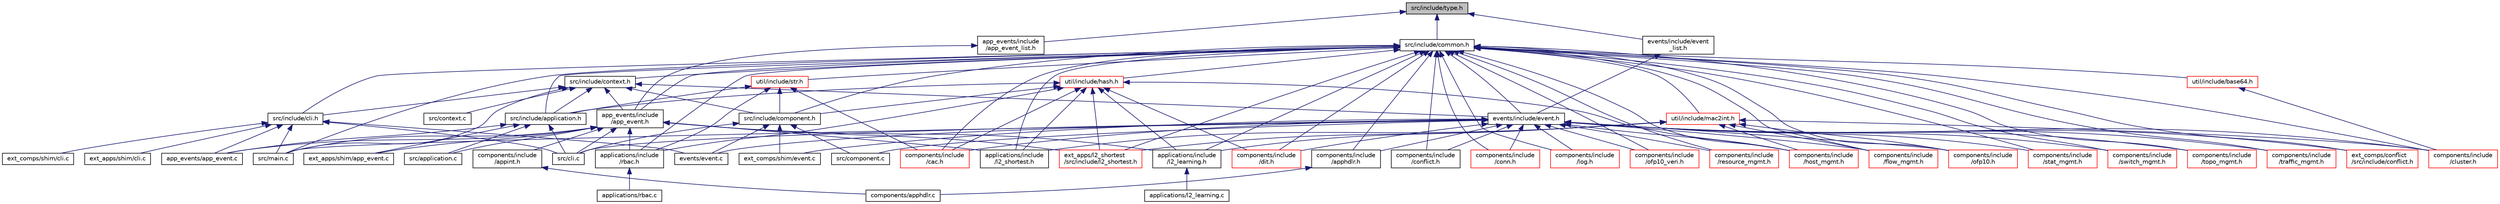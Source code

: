 digraph "src/include/type.h"
{
  edge [fontname="Helvetica",fontsize="10",labelfontname="Helvetica",labelfontsize="10"];
  node [fontname="Helvetica",fontsize="10",shape=record];
  Node1 [label="src/include/type.h",height=0.2,width=0.4,color="black", fillcolor="grey75", style="filled", fontcolor="black"];
  Node1 -> Node2 [dir="back",color="midnightblue",fontsize="10",style="solid",fontname="Helvetica"];
  Node2 [label="src/include/common.h",height=0.2,width=0.4,color="black", fillcolor="white", style="filled",URL="$src_2include_2common_8h.html"];
  Node2 -> Node3 [dir="back",color="midnightblue",fontsize="10",style="solid",fontname="Helvetica"];
  Node3 [label="app_events/include\l/app_event.h",height=0.2,width=0.4,color="black", fillcolor="white", style="filled",URL="$app__events_2include_2app__event_8h.html"];
  Node3 -> Node4 [dir="back",color="midnightblue",fontsize="10",style="solid",fontname="Helvetica"];
  Node4 [label="app_events/app_event.c",height=0.2,width=0.4,color="black", fillcolor="white", style="filled",URL="$app__events_2app__event_8c.html"];
  Node3 -> Node5 [dir="back",color="midnightblue",fontsize="10",style="solid",fontname="Helvetica"];
  Node5 [label="applications/include\l/l2_learning.h",height=0.2,width=0.4,color="black", fillcolor="white", style="filled",URL="$l2__learning_8h.html"];
  Node5 -> Node6 [dir="back",color="midnightblue",fontsize="10",style="solid",fontname="Helvetica"];
  Node6 [label="applications/l2_learning.c",height=0.2,width=0.4,color="black", fillcolor="white", style="filled",URL="$l2__learning_8c.html"];
  Node3 -> Node7 [dir="back",color="midnightblue",fontsize="10",style="solid",fontname="Helvetica"];
  Node7 [label="applications/include\l/l2_shortest.h",height=0.2,width=0.4,color="black", fillcolor="white", style="filled",URL="$applications_2include_2l2__shortest_8h.html"];
  Node3 -> Node8 [dir="back",color="midnightblue",fontsize="10",style="solid",fontname="Helvetica"];
  Node8 [label="applications/include\l/rbac.h",height=0.2,width=0.4,color="black", fillcolor="white", style="filled",URL="$rbac_8h.html"];
  Node8 -> Node9 [dir="back",color="midnightblue",fontsize="10",style="solid",fontname="Helvetica"];
  Node9 [label="applications/rbac.c",height=0.2,width=0.4,color="black", fillcolor="white", style="filled",URL="$rbac_8c.html"];
  Node3 -> Node10 [dir="back",color="midnightblue",fontsize="10",style="solid",fontname="Helvetica"];
  Node10 [label="components/include\l/appint.h",height=0.2,width=0.4,color="black", fillcolor="white", style="filled",URL="$appint_8h.html"];
  Node10 -> Node11 [dir="back",color="midnightblue",fontsize="10",style="solid",fontname="Helvetica"];
  Node11 [label="components/apphdlr.c",height=0.2,width=0.4,color="black", fillcolor="white", style="filled",URL="$apphdlr_8c.html"];
  Node3 -> Node12 [dir="back",color="midnightblue",fontsize="10",style="solid",fontname="Helvetica"];
  Node12 [label="ext_apps/shim/app_event.c",height=0.2,width=0.4,color="black", fillcolor="white", style="filled",URL="$ext__apps_2shim_2app__event_8c.html"];
  Node3 -> Node13 [dir="back",color="midnightblue",fontsize="10",style="solid",fontname="Helvetica"];
  Node13 [label="ext_apps/l2_shortest\l/src/include/l2_shortest.h",height=0.2,width=0.4,color="red", fillcolor="white", style="filled",URL="$ext__apps_2l2__shortest_2src_2include_2l2__shortest_8h.html"];
  Node3 -> Node16 [dir="back",color="midnightblue",fontsize="10",style="solid",fontname="Helvetica"];
  Node16 [label="src/application.c",height=0.2,width=0.4,color="black", fillcolor="white", style="filled",URL="$application_8c.html"];
  Node3 -> Node17 [dir="back",color="midnightblue",fontsize="10",style="solid",fontname="Helvetica"];
  Node17 [label="src/cli.c",height=0.2,width=0.4,color="black", fillcolor="white", style="filled",URL="$src_2cli_8c.html"];
  Node3 -> Node18 [dir="back",color="midnightblue",fontsize="10",style="solid",fontname="Helvetica"];
  Node18 [label="src/main.c",height=0.2,width=0.4,color="black", fillcolor="white", style="filled",URL="$main_8c.html"];
  Node2 -> Node19 [dir="back",color="midnightblue",fontsize="10",style="solid",fontname="Helvetica"];
  Node19 [label="src/include/context.h",height=0.2,width=0.4,color="black", fillcolor="white", style="filled",URL="$src_2include_2context_8h.html"];
  Node19 -> Node3 [dir="back",color="midnightblue",fontsize="10",style="solid",fontname="Helvetica"];
  Node19 -> Node20 [dir="back",color="midnightblue",fontsize="10",style="solid",fontname="Helvetica"];
  Node20 [label="src/include/application.h",height=0.2,width=0.4,color="black", fillcolor="white", style="filled",URL="$src_2include_2application_8h.html"];
  Node20 -> Node4 [dir="back",color="midnightblue",fontsize="10",style="solid",fontname="Helvetica"];
  Node20 -> Node12 [dir="back",color="midnightblue",fontsize="10",style="solid",fontname="Helvetica"];
  Node20 -> Node16 [dir="back",color="midnightblue",fontsize="10",style="solid",fontname="Helvetica"];
  Node20 -> Node17 [dir="back",color="midnightblue",fontsize="10",style="solid",fontname="Helvetica"];
  Node19 -> Node21 [dir="back",color="midnightblue",fontsize="10",style="solid",fontname="Helvetica"];
  Node21 [label="src/include/cli.h",height=0.2,width=0.4,color="black", fillcolor="white", style="filled",URL="$src_2include_2cli_8h.html"];
  Node21 -> Node4 [dir="back",color="midnightblue",fontsize="10",style="solid",fontname="Helvetica"];
  Node21 -> Node22 [dir="back",color="midnightblue",fontsize="10",style="solid",fontname="Helvetica"];
  Node22 [label="events/event.c",height=0.2,width=0.4,color="black", fillcolor="white", style="filled",URL="$events_2event_8c.html"];
  Node21 -> Node23 [dir="back",color="midnightblue",fontsize="10",style="solid",fontname="Helvetica"];
  Node23 [label="ext_apps/shim/cli.c",height=0.2,width=0.4,color="black", fillcolor="white", style="filled",URL="$ext__apps_2shim_2cli_8c.html"];
  Node21 -> Node24 [dir="back",color="midnightblue",fontsize="10",style="solid",fontname="Helvetica"];
  Node24 [label="ext_comps/shim/cli.c",height=0.2,width=0.4,color="black", fillcolor="white", style="filled",URL="$ext__comps_2shim_2cli_8c.html"];
  Node21 -> Node17 [dir="back",color="midnightblue",fontsize="10",style="solid",fontname="Helvetica"];
  Node21 -> Node18 [dir="back",color="midnightblue",fontsize="10",style="solid",fontname="Helvetica"];
  Node19 -> Node25 [dir="back",color="midnightblue",fontsize="10",style="solid",fontname="Helvetica"];
  Node25 [label="events/include/event.h",height=0.2,width=0.4,color="black", fillcolor="white", style="filled",URL="$events_2include_2event_8h.html"];
  Node25 -> Node26 [dir="back",color="midnightblue",fontsize="10",style="solid",fontname="Helvetica"];
  Node26 [label="components/include\l/apphdlr.h",height=0.2,width=0.4,color="black", fillcolor="white", style="filled",URL="$apphdlr_8h.html"];
  Node26 -> Node11 [dir="back",color="midnightblue",fontsize="10",style="solid",fontname="Helvetica"];
  Node25 -> Node27 [dir="back",color="midnightblue",fontsize="10",style="solid",fontname="Helvetica"];
  Node27 [label="components/include\l/cac.h",height=0.2,width=0.4,color="red", fillcolor="white", style="filled",URL="$cac_8h.html"];
  Node25 -> Node29 [dir="back",color="midnightblue",fontsize="10",style="solid",fontname="Helvetica"];
  Node29 [label="components/include\l/cluster.h",height=0.2,width=0.4,color="red", fillcolor="white", style="filled",URL="$cluster_8h.html"];
  Node25 -> Node31 [dir="back",color="midnightblue",fontsize="10",style="solid",fontname="Helvetica"];
  Node31 [label="components/include\l/conflict.h",height=0.2,width=0.4,color="black", fillcolor="white", style="filled",URL="$components_2include_2conflict_8h.html"];
  Node25 -> Node32 [dir="back",color="midnightblue",fontsize="10",style="solid",fontname="Helvetica"];
  Node32 [label="components/include\l/conn.h",height=0.2,width=0.4,color="red", fillcolor="white", style="filled",URL="$conn_8h.html"];
  Node25 -> Node34 [dir="back",color="midnightblue",fontsize="10",style="solid",fontname="Helvetica"];
  Node34 [label="components/include\l/dit.h",height=0.2,width=0.4,color="red", fillcolor="white", style="filled",URL="$dit_8h.html"];
  Node25 -> Node36 [dir="back",color="midnightblue",fontsize="10",style="solid",fontname="Helvetica"];
  Node36 [label="components/include\l/flow_mgmt.h",height=0.2,width=0.4,color="red", fillcolor="white", style="filled",URL="$flow__mgmt_8h.html"];
  Node25 -> Node38 [dir="back",color="midnightblue",fontsize="10",style="solid",fontname="Helvetica"];
  Node38 [label="components/include\l/host_mgmt.h",height=0.2,width=0.4,color="red", fillcolor="white", style="filled",URL="$host__mgmt_8h.html"];
  Node25 -> Node40 [dir="back",color="midnightblue",fontsize="10",style="solid",fontname="Helvetica"];
  Node40 [label="components/include\l/log.h",height=0.2,width=0.4,color="red", fillcolor="white", style="filled",URL="$log_8h.html"];
  Node25 -> Node42 [dir="back",color="midnightblue",fontsize="10",style="solid",fontname="Helvetica"];
  Node42 [label="components/include\l/ofp10.h",height=0.2,width=0.4,color="red", fillcolor="white", style="filled",URL="$ofp10_8h.html"];
  Node25 -> Node44 [dir="back",color="midnightblue",fontsize="10",style="solid",fontname="Helvetica"];
  Node44 [label="components/include\l/ofp10_veri.h",height=0.2,width=0.4,color="red", fillcolor="white", style="filled",URL="$ofp10__veri_8h.html"];
  Node25 -> Node46 [dir="back",color="midnightblue",fontsize="10",style="solid",fontname="Helvetica"];
  Node46 [label="components/include\l/resource_mgmt.h",height=0.2,width=0.4,color="red", fillcolor="white", style="filled",URL="$resource__mgmt_8h.html"];
  Node25 -> Node48 [dir="back",color="midnightblue",fontsize="10",style="solid",fontname="Helvetica"];
  Node48 [label="components/include\l/stat_mgmt.h",height=0.2,width=0.4,color="red", fillcolor="white", style="filled",URL="$stat__mgmt_8h.html"];
  Node25 -> Node50 [dir="back",color="midnightblue",fontsize="10",style="solid",fontname="Helvetica"];
  Node50 [label="components/include\l/switch_mgmt.h",height=0.2,width=0.4,color="red", fillcolor="white", style="filled",URL="$switch__mgmt_8h.html"];
  Node25 -> Node52 [dir="back",color="midnightblue",fontsize="10",style="solid",fontname="Helvetica"];
  Node52 [label="components/include\l/topo_mgmt.h",height=0.2,width=0.4,color="red", fillcolor="white", style="filled",URL="$topo__mgmt_8h.html"];
  Node25 -> Node54 [dir="back",color="midnightblue",fontsize="10",style="solid",fontname="Helvetica"];
  Node54 [label="components/include\l/traffic_mgmt.h",height=0.2,width=0.4,color="red", fillcolor="white", style="filled",URL="$traffic__mgmt_8h.html"];
  Node25 -> Node22 [dir="back",color="midnightblue",fontsize="10",style="solid",fontname="Helvetica"];
  Node25 -> Node56 [dir="back",color="midnightblue",fontsize="10",style="solid",fontname="Helvetica"];
  Node56 [label="ext_comps/shim/event.c",height=0.2,width=0.4,color="black", fillcolor="white", style="filled",URL="$ext__comps_2shim_2event_8c.html"];
  Node25 -> Node57 [dir="back",color="midnightblue",fontsize="10",style="solid",fontname="Helvetica"];
  Node57 [label="ext_comps/conflict\l/src/include/conflict.h",height=0.2,width=0.4,color="red", fillcolor="white", style="filled",URL="$ext__comps_2conflict_2src_2include_2conflict_8h.html"];
  Node25 -> Node17 [dir="back",color="midnightblue",fontsize="10",style="solid",fontname="Helvetica"];
  Node25 -> Node60 [dir="back",color="midnightblue",fontsize="10",style="solid",fontname="Helvetica"];
  Node60 [label="src/component.c",height=0.2,width=0.4,color="black", fillcolor="white", style="filled",URL="$component_8c.html"];
  Node25 -> Node18 [dir="back",color="midnightblue",fontsize="10",style="solid",fontname="Helvetica"];
  Node19 -> Node61 [dir="back",color="midnightblue",fontsize="10",style="solid",fontname="Helvetica"];
  Node61 [label="src/include/component.h",height=0.2,width=0.4,color="black", fillcolor="white", style="filled",URL="$src_2include_2component_8h.html"];
  Node61 -> Node22 [dir="back",color="midnightblue",fontsize="10",style="solid",fontname="Helvetica"];
  Node61 -> Node56 [dir="back",color="midnightblue",fontsize="10",style="solid",fontname="Helvetica"];
  Node61 -> Node17 [dir="back",color="midnightblue",fontsize="10",style="solid",fontname="Helvetica"];
  Node61 -> Node60 [dir="back",color="midnightblue",fontsize="10",style="solid",fontname="Helvetica"];
  Node19 -> Node62 [dir="back",color="midnightblue",fontsize="10",style="solid",fontname="Helvetica"];
  Node62 [label="src/context.c",height=0.2,width=0.4,color="black", fillcolor="white", style="filled",URL="$context_8c.html"];
  Node19 -> Node18 [dir="back",color="midnightblue",fontsize="10",style="solid",fontname="Helvetica"];
  Node2 -> Node20 [dir="back",color="midnightblue",fontsize="10",style="solid",fontname="Helvetica"];
  Node2 -> Node21 [dir="back",color="midnightblue",fontsize="10",style="solid",fontname="Helvetica"];
  Node2 -> Node5 [dir="back",color="midnightblue",fontsize="10",style="solid",fontname="Helvetica"];
  Node2 -> Node7 [dir="back",color="midnightblue",fontsize="10",style="solid",fontname="Helvetica"];
  Node2 -> Node8 [dir="back",color="midnightblue",fontsize="10",style="solid",fontname="Helvetica"];
  Node2 -> Node26 [dir="back",color="midnightblue",fontsize="10",style="solid",fontname="Helvetica"];
  Node2 -> Node25 [dir="back",color="midnightblue",fontsize="10",style="solid",fontname="Helvetica"];
  Node2 -> Node27 [dir="back",color="midnightblue",fontsize="10",style="solid",fontname="Helvetica"];
  Node2 -> Node29 [dir="back",color="midnightblue",fontsize="10",style="solid",fontname="Helvetica"];
  Node2 -> Node31 [dir="back",color="midnightblue",fontsize="10",style="solid",fontname="Helvetica"];
  Node2 -> Node32 [dir="back",color="midnightblue",fontsize="10",style="solid",fontname="Helvetica"];
  Node2 -> Node34 [dir="back",color="midnightblue",fontsize="10",style="solid",fontname="Helvetica"];
  Node2 -> Node36 [dir="back",color="midnightblue",fontsize="10",style="solid",fontname="Helvetica"];
  Node2 -> Node38 [dir="back",color="midnightblue",fontsize="10",style="solid",fontname="Helvetica"];
  Node2 -> Node40 [dir="back",color="midnightblue",fontsize="10",style="solid",fontname="Helvetica"];
  Node2 -> Node42 [dir="back",color="midnightblue",fontsize="10",style="solid",fontname="Helvetica"];
  Node2 -> Node44 [dir="back",color="midnightblue",fontsize="10",style="solid",fontname="Helvetica"];
  Node2 -> Node46 [dir="back",color="midnightblue",fontsize="10",style="solid",fontname="Helvetica"];
  Node2 -> Node48 [dir="back",color="midnightblue",fontsize="10",style="solid",fontname="Helvetica"];
  Node2 -> Node50 [dir="back",color="midnightblue",fontsize="10",style="solid",fontname="Helvetica"];
  Node2 -> Node52 [dir="back",color="midnightblue",fontsize="10",style="solid",fontname="Helvetica"];
  Node2 -> Node54 [dir="back",color="midnightblue",fontsize="10",style="solid",fontname="Helvetica"];
  Node2 -> Node61 [dir="back",color="midnightblue",fontsize="10",style="solid",fontname="Helvetica"];
  Node2 -> Node13 [dir="back",color="midnightblue",fontsize="10",style="solid",fontname="Helvetica"];
  Node2 -> Node57 [dir="back",color="midnightblue",fontsize="10",style="solid",fontname="Helvetica"];
  Node2 -> Node18 [dir="back",color="midnightblue",fontsize="10",style="solid",fontname="Helvetica"];
  Node2 -> Node63 [dir="back",color="midnightblue",fontsize="10",style="solid",fontname="Helvetica"];
  Node63 [label="util/include/base64.h",height=0.2,width=0.4,color="red", fillcolor="white", style="filled",URL="$base64_8h.html"];
  Node63 -> Node29 [dir="back",color="midnightblue",fontsize="10",style="solid",fontname="Helvetica"];
  Node2 -> Node71 [dir="back",color="midnightblue",fontsize="10",style="solid",fontname="Helvetica"];
  Node71 [label="util/include/hash.h",height=0.2,width=0.4,color="red", fillcolor="white", style="filled",URL="$hash_8h.html"];
  Node71 -> Node20 [dir="back",color="midnightblue",fontsize="10",style="solid",fontname="Helvetica"];
  Node71 -> Node5 [dir="back",color="midnightblue",fontsize="10",style="solid",fontname="Helvetica"];
  Node71 -> Node7 [dir="back",color="midnightblue",fontsize="10",style="solid",fontname="Helvetica"];
  Node71 -> Node8 [dir="back",color="midnightblue",fontsize="10",style="solid",fontname="Helvetica"];
  Node71 -> Node27 [dir="back",color="midnightblue",fontsize="10",style="solid",fontname="Helvetica"];
  Node71 -> Node34 [dir="back",color="midnightblue",fontsize="10",style="solid",fontname="Helvetica"];
  Node71 -> Node38 [dir="back",color="midnightblue",fontsize="10",style="solid",fontname="Helvetica"];
  Node71 -> Node61 [dir="back",color="midnightblue",fontsize="10",style="solid",fontname="Helvetica"];
  Node71 -> Node13 [dir="back",color="midnightblue",fontsize="10",style="solid",fontname="Helvetica"];
  Node2 -> Node77 [dir="back",color="midnightblue",fontsize="10",style="solid",fontname="Helvetica"];
  Node77 [label="util/include/mac2int.h",height=0.2,width=0.4,color="red", fillcolor="white", style="filled",URL="$mac2int_8h.html"];
  Node77 -> Node5 [dir="back",color="midnightblue",fontsize="10",style="solid",fontname="Helvetica"];
  Node77 -> Node7 [dir="back",color="midnightblue",fontsize="10",style="solid",fontname="Helvetica"];
  Node77 -> Node29 [dir="back",color="midnightblue",fontsize="10",style="solid",fontname="Helvetica"];
  Node77 -> Node36 [dir="back",color="midnightblue",fontsize="10",style="solid",fontname="Helvetica"];
  Node77 -> Node38 [dir="back",color="midnightblue",fontsize="10",style="solid",fontname="Helvetica"];
  Node77 -> Node42 [dir="back",color="midnightblue",fontsize="10",style="solid",fontname="Helvetica"];
  Node77 -> Node13 [dir="back",color="midnightblue",fontsize="10",style="solid",fontname="Helvetica"];
  Node2 -> Node79 [dir="back",color="midnightblue",fontsize="10",style="solid",fontname="Helvetica"];
  Node79 [label="util/include/str.h",height=0.2,width=0.4,color="red", fillcolor="white", style="filled",URL="$str_8h.html"];
  Node79 -> Node20 [dir="back",color="midnightblue",fontsize="10",style="solid",fontname="Helvetica"];
  Node79 -> Node8 [dir="back",color="midnightblue",fontsize="10",style="solid",fontname="Helvetica"];
  Node79 -> Node27 [dir="back",color="midnightblue",fontsize="10",style="solid",fontname="Helvetica"];
  Node79 -> Node61 [dir="back",color="midnightblue",fontsize="10",style="solid",fontname="Helvetica"];
  Node1 -> Node81 [dir="back",color="midnightblue",fontsize="10",style="solid",fontname="Helvetica"];
  Node81 [label="app_events/include\l/app_event_list.h",height=0.2,width=0.4,color="black", fillcolor="white", style="filled",URL="$app__events_2include_2app__event__list_8h.html"];
  Node81 -> Node3 [dir="back",color="midnightblue",fontsize="10",style="solid",fontname="Helvetica"];
  Node1 -> Node82 [dir="back",color="midnightblue",fontsize="10",style="solid",fontname="Helvetica"];
  Node82 [label="events/include/event\l_list.h",height=0.2,width=0.4,color="black", fillcolor="white", style="filled",URL="$events_2include_2event__list_8h.html"];
  Node82 -> Node25 [dir="back",color="midnightblue",fontsize="10",style="solid",fontname="Helvetica"];
}

